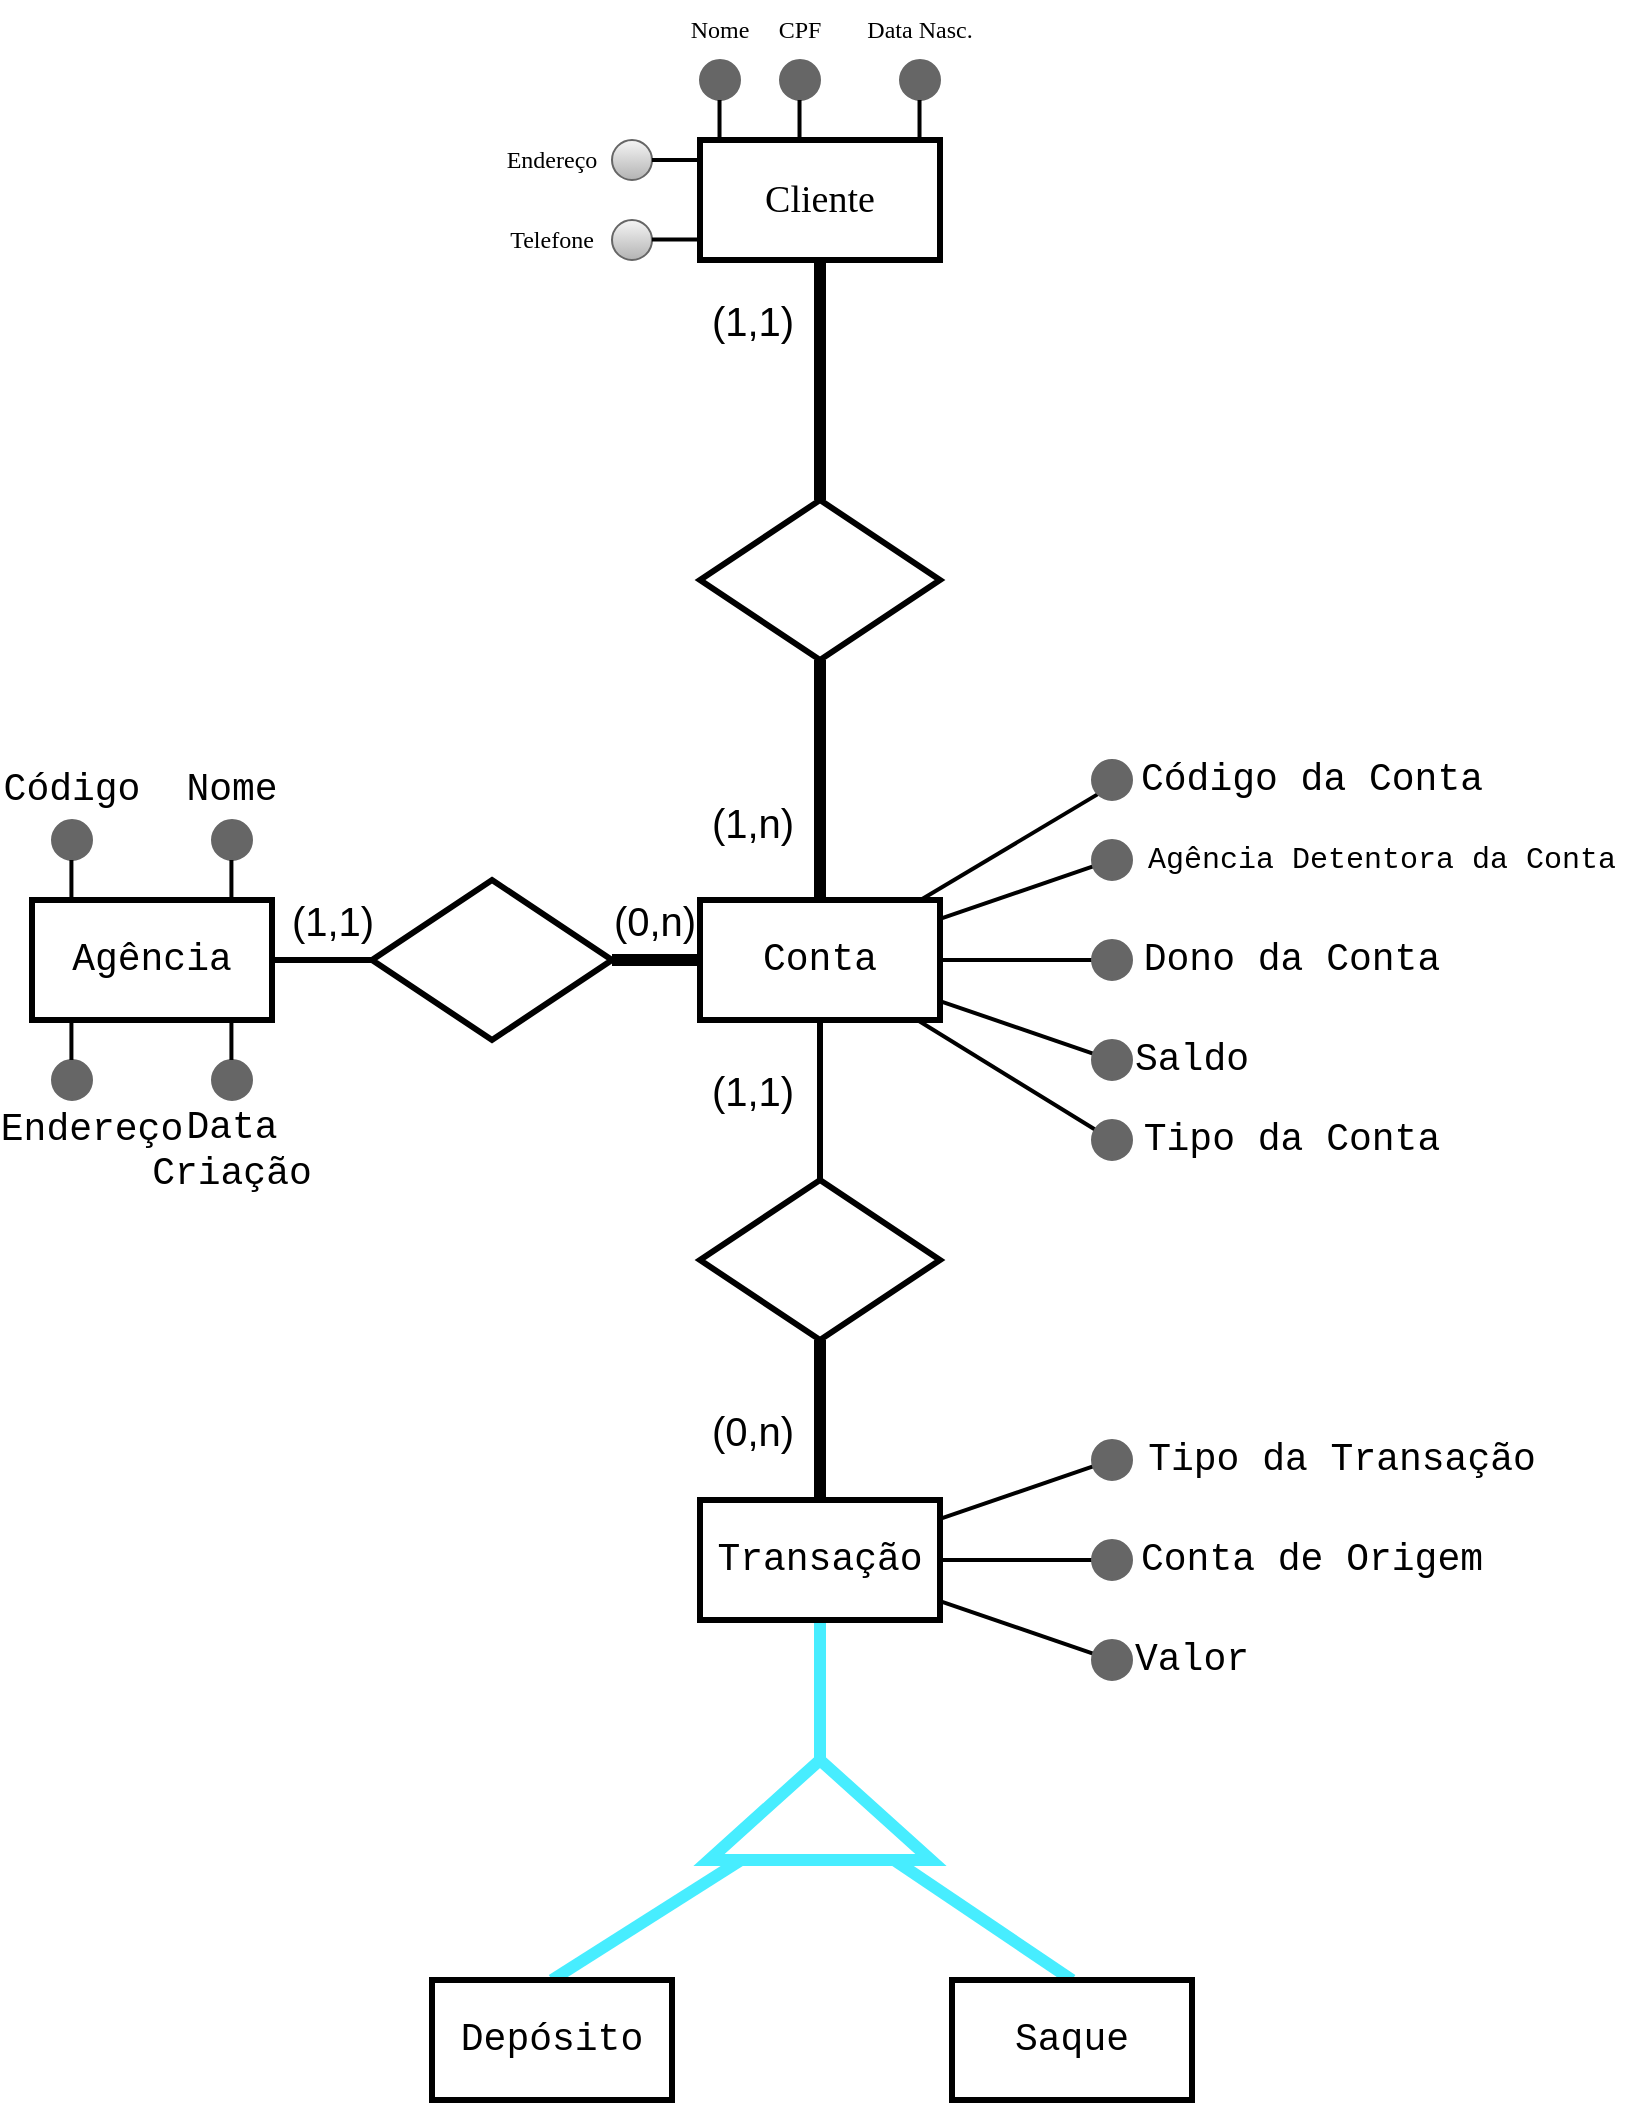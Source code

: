 <mxfile version="20.3.0" type="github">
  <diagram id="C5RBs43oDa-KdzZeNtuy" name="Page-1">
    <mxGraphModel dx="1077" dy="1222" grid="1" gridSize="10" guides="1" tooltips="1" connect="1" arrows="1" fold="1" page="1" pageScale="1" pageWidth="827" pageHeight="1169" math="0" shadow="0">
      <root>
        <mxCell id="WIyWlLk6GJQsqaUBKTNV-0" />
        <mxCell id="WIyWlLk6GJQsqaUBKTNV-1" parent="WIyWlLk6GJQsqaUBKTNV-0" />
        <mxCell id="jCPasw-vf7MsJhfyoigZ-0" value="&lt;font style=&quot;font-size: 19px;&quot;&gt;Cliente&lt;/font&gt;" style="rounded=0;whiteSpace=wrap;html=1;strokeWidth=3;fontSize=19;fontStyle=0;fontFamily=Comic Sans MS;" parent="WIyWlLk6GJQsqaUBKTNV-1" vertex="1">
          <mxGeometry x="354" y="80" width="120" height="60" as="geometry" />
        </mxCell>
        <mxCell id="X40vBO662WpOUM799aez-72" style="edgeStyle=none;rounded=0;orthogonalLoop=1;jettySize=auto;html=1;entryX=1;entryY=0.5;entryDx=0;entryDy=0;strokeColor=#000000;strokeWidth=6;fontSize=20;endArrow=none;endFill=0;" edge="1" parent="WIyWlLk6GJQsqaUBKTNV-1" source="jCPasw-vf7MsJhfyoigZ-1" target="X40vBO662WpOUM799aez-71">
          <mxGeometry relative="1" as="geometry" />
        </mxCell>
        <mxCell id="X40vBO662WpOUM799aez-76" value="(0,n)" style="edgeLabel;html=1;align=center;verticalAlign=middle;resizable=0;points=[];fontSize=20;" vertex="1" connectable="0" parent="X40vBO662WpOUM799aez-72">
          <mxGeometry x="-0.478" y="-1" relative="1" as="geometry">
            <mxPoint x="-12" y="-19" as="offset" />
          </mxGeometry>
        </mxCell>
        <mxCell id="X40vBO662WpOUM799aez-103" style="edgeStyle=none;rounded=0;orthogonalLoop=1;jettySize=auto;html=1;entryX=0;entryY=0.5;entryDx=0;entryDy=0;strokeColor=#000000;strokeWidth=2;fontSize=19;endArrow=none;endFill=0;" edge="1" parent="WIyWlLk6GJQsqaUBKTNV-1" source="jCPasw-vf7MsJhfyoigZ-1" target="X40vBO662WpOUM799aez-97">
          <mxGeometry relative="1" as="geometry" />
        </mxCell>
        <mxCell id="X40vBO662WpOUM799aez-108" style="edgeStyle=none;rounded=0;orthogonalLoop=1;jettySize=auto;html=1;entryX=0;entryY=1;entryDx=0;entryDy=0;strokeColor=#000000;strokeWidth=2;fontSize=19;endArrow=none;endFill=0;" edge="1" parent="WIyWlLk6GJQsqaUBKTNV-1" source="jCPasw-vf7MsJhfyoigZ-1" target="X40vBO662WpOUM799aez-95">
          <mxGeometry relative="1" as="geometry" />
        </mxCell>
        <mxCell id="X40vBO662WpOUM799aez-110" style="edgeStyle=none;rounded=0;orthogonalLoop=1;jettySize=auto;html=1;strokeColor=#000000;strokeWidth=2;fontSize=19;endArrow=none;endFill=0;" edge="1" parent="WIyWlLk6GJQsqaUBKTNV-1" source="jCPasw-vf7MsJhfyoigZ-1" target="X40vBO662WpOUM799aez-99">
          <mxGeometry relative="1" as="geometry" />
        </mxCell>
        <mxCell id="X40vBO662WpOUM799aez-111" style="edgeStyle=none;rounded=0;orthogonalLoop=1;jettySize=auto;html=1;strokeColor=#000000;strokeWidth=2;fontSize=19;endArrow=none;endFill=0;" edge="1" parent="WIyWlLk6GJQsqaUBKTNV-1" source="jCPasw-vf7MsJhfyoigZ-1" target="X40vBO662WpOUM799aez-98">
          <mxGeometry relative="1" as="geometry" />
        </mxCell>
        <mxCell id="X40vBO662WpOUM799aez-112" style="edgeStyle=none;rounded=0;orthogonalLoop=1;jettySize=auto;html=1;strokeColor=#000000;strokeWidth=2;fontSize=19;endArrow=none;endFill=0;" edge="1" parent="WIyWlLk6GJQsqaUBKTNV-1" source="jCPasw-vf7MsJhfyoigZ-1" target="X40vBO662WpOUM799aez-96">
          <mxGeometry relative="1" as="geometry" />
        </mxCell>
        <mxCell id="jCPasw-vf7MsJhfyoigZ-1" value="Conta" style="rounded=0;whiteSpace=wrap;html=1;strokeWidth=3;fontSize=19;fontStyle=0;fontFamily=Courier New;" parent="WIyWlLk6GJQsqaUBKTNV-1" vertex="1">
          <mxGeometry x="354" y="460" width="120" height="60" as="geometry" />
        </mxCell>
        <mxCell id="jCPasw-vf7MsJhfyoigZ-9" value="" style="ellipse;whiteSpace=wrap;html=1;aspect=fixed;fillColor=#666666;fontColor=#333333;strokeColor=#666666;fontFamily=Comic Sans MS;" parent="WIyWlLk6GJQsqaUBKTNV-1" vertex="1">
          <mxGeometry x="354" y="40" width="20" height="20" as="geometry" />
        </mxCell>
        <mxCell id="jCPasw-vf7MsJhfyoigZ-10" value="Nome" style="text;html=1;strokeColor=none;fillColor=none;align=center;verticalAlign=middle;whiteSpace=wrap;rounded=0;fontFamily=Comic Sans MS;" parent="WIyWlLk6GJQsqaUBKTNV-1" vertex="1">
          <mxGeometry x="334" y="10" width="60" height="30" as="geometry" />
        </mxCell>
        <mxCell id="jCPasw-vf7MsJhfyoigZ-19" value="" style="ellipse;whiteSpace=wrap;html=1;aspect=fixed;fillColor=#666666;fontColor=#333333;strokeColor=#666666;fontFamily=Comic Sans MS;" parent="WIyWlLk6GJQsqaUBKTNV-1" vertex="1">
          <mxGeometry x="394" y="40" width="20" height="20" as="geometry" />
        </mxCell>
        <mxCell id="jCPasw-vf7MsJhfyoigZ-20" value="CPF" style="text;html=1;strokeColor=none;fillColor=none;align=center;verticalAlign=middle;whiteSpace=wrap;rounded=0;fontFamily=Comic Sans MS;" parent="WIyWlLk6GJQsqaUBKTNV-1" vertex="1">
          <mxGeometry x="374" y="10" width="60" height="30" as="geometry" />
        </mxCell>
        <mxCell id="jCPasw-vf7MsJhfyoigZ-26" value="" style="ellipse;whiteSpace=wrap;html=1;aspect=fixed;fillColor=#666666;fontColor=#333333;strokeColor=#666666;fontFamily=Comic Sans MS;" parent="WIyWlLk6GJQsqaUBKTNV-1" vertex="1">
          <mxGeometry x="454" y="40" width="20" height="20" as="geometry" />
        </mxCell>
        <mxCell id="jCPasw-vf7MsJhfyoigZ-27" value="Data Nasc." style="text;html=1;strokeColor=none;fillColor=none;align=center;verticalAlign=middle;whiteSpace=wrap;rounded=0;fontFamily=Comic Sans MS;" parent="WIyWlLk6GJQsqaUBKTNV-1" vertex="1">
          <mxGeometry x="429" y="10" width="70" height="30" as="geometry" />
        </mxCell>
        <mxCell id="jCPasw-vf7MsJhfyoigZ-29" value="" style="ellipse;whiteSpace=wrap;html=1;aspect=fixed;fillColor=#f5f5f5;strokeColor=#666666;gradientColor=#b3b3b3;fontFamily=Comic Sans MS;" parent="WIyWlLk6GJQsqaUBKTNV-1" vertex="1">
          <mxGeometry x="310" y="80" width="20" height="20" as="geometry" />
        </mxCell>
        <mxCell id="jCPasw-vf7MsJhfyoigZ-33" value="" style="ellipse;whiteSpace=wrap;html=1;aspect=fixed;fillColor=#f5f5f5;strokeColor=#666666;gradientColor=#b3b3b3;fontFamily=Comic Sans MS;" parent="WIyWlLk6GJQsqaUBKTNV-1" vertex="1">
          <mxGeometry x="310" y="120" width="20" height="20" as="geometry" />
        </mxCell>
        <mxCell id="jCPasw-vf7MsJhfyoigZ-34" value="Telefone" style="text;html=1;strokeColor=none;fillColor=none;align=center;verticalAlign=middle;whiteSpace=wrap;rounded=0;fontFamily=Comic Sans MS;" parent="WIyWlLk6GJQsqaUBKTNV-1" vertex="1">
          <mxGeometry x="250" y="115" width="60" height="30" as="geometry" />
        </mxCell>
        <mxCell id="jCPasw-vf7MsJhfyoigZ-35" value="Endereço" style="text;html=1;strokeColor=none;fillColor=none;align=center;verticalAlign=middle;whiteSpace=wrap;rounded=0;fontFamily=Comic Sans MS;" parent="WIyWlLk6GJQsqaUBKTNV-1" vertex="1">
          <mxGeometry x="250" y="75" width="60" height="30" as="geometry" />
        </mxCell>
        <mxCell id="X40vBO662WpOUM799aez-31" style="edgeStyle=orthogonalEdgeStyle;rounded=0;orthogonalLoop=1;jettySize=auto;html=1;strokeWidth=6;fontSize=20;endArrow=none;endFill=0;entryX=0.5;entryY=0;entryDx=0;entryDy=0;" edge="1" parent="WIyWlLk6GJQsqaUBKTNV-1" source="jCPasw-vf7MsJhfyoigZ-36" target="jCPasw-vf7MsJhfyoigZ-1">
          <mxGeometry relative="1" as="geometry">
            <mxPoint x="420" y="420" as="targetPoint" />
          </mxGeometry>
        </mxCell>
        <mxCell id="X40vBO662WpOUM799aez-32" value="(1,n)" style="edgeLabel;html=1;align=center;verticalAlign=middle;resizable=0;points=[];fontSize=20;" vertex="1" connectable="0" parent="X40vBO662WpOUM799aez-31">
          <mxGeometry x="0.741" y="-1" relative="1" as="geometry">
            <mxPoint x="-33" y="-24" as="offset" />
          </mxGeometry>
        </mxCell>
        <mxCell id="X40vBO662WpOUM799aez-51" style="edgeStyle=none;rounded=0;orthogonalLoop=1;jettySize=auto;html=1;entryX=0.5;entryY=1;entryDx=0;entryDy=0;strokeColor=#000000;strokeWidth=6;fontSize=20;endArrow=none;endFill=0;" edge="1" parent="WIyWlLk6GJQsqaUBKTNV-1" source="jCPasw-vf7MsJhfyoigZ-36" target="jCPasw-vf7MsJhfyoigZ-0">
          <mxGeometry relative="1" as="geometry" />
        </mxCell>
        <mxCell id="X40vBO662WpOUM799aez-52" value="(1,1)" style="edgeLabel;html=1;align=center;verticalAlign=middle;resizable=0;points=[];fontSize=20;" vertex="1" connectable="0" parent="X40vBO662WpOUM799aez-51">
          <mxGeometry x="0.483" y="1" relative="1" as="geometry">
            <mxPoint x="-33" y="-1" as="offset" />
          </mxGeometry>
        </mxCell>
        <mxCell id="jCPasw-vf7MsJhfyoigZ-36" value="" style="rhombus;whiteSpace=wrap;html=1;fontSize=20;strokeWidth=3;" parent="WIyWlLk6GJQsqaUBKTNV-1" vertex="1">
          <mxGeometry x="354" y="260" width="120" height="80" as="geometry" />
        </mxCell>
        <mxCell id="X40vBO662WpOUM799aez-43" style="edgeStyle=none;rounded=0;orthogonalLoop=1;jettySize=auto;html=1;entryX=0.5;entryY=0;entryDx=0;entryDy=0;strokeColor=#47EDFF;strokeWidth=6;fontSize=20;endArrow=none;endFill=0;" edge="1" parent="WIyWlLk6GJQsqaUBKTNV-1" source="X40vBO662WpOUM799aez-33" target="X40vBO662WpOUM799aez-37">
          <mxGeometry relative="1" as="geometry" />
        </mxCell>
        <mxCell id="X40vBO662WpOUM799aez-45" style="edgeStyle=none;rounded=0;orthogonalLoop=1;jettySize=auto;html=1;entryX=0.5;entryY=0;entryDx=0;entryDy=0;strokeColor=#47EDFF;strokeWidth=6;fontSize=20;endArrow=none;endFill=0;" edge="1" parent="WIyWlLk6GJQsqaUBKTNV-1" source="X40vBO662WpOUM799aez-33" target="X40vBO662WpOUM799aez-35">
          <mxGeometry relative="1" as="geometry" />
        </mxCell>
        <mxCell id="X40vBO662WpOUM799aez-46" style="edgeStyle=none;rounded=0;orthogonalLoop=1;jettySize=auto;html=1;entryX=0.5;entryY=1;entryDx=0;entryDy=0;strokeColor=#47EDFF;strokeWidth=6;fontSize=20;endArrow=none;endFill=0;" edge="1" parent="WIyWlLk6GJQsqaUBKTNV-1" source="X40vBO662WpOUM799aez-33" target="X40vBO662WpOUM799aez-41">
          <mxGeometry relative="1" as="geometry" />
        </mxCell>
        <mxCell id="X40vBO662WpOUM799aez-33" value="" style="triangle;whiteSpace=wrap;html=1;fontSize=20;direction=north;strokeColor=#47EDFF;strokeWidth=6;" vertex="1" parent="WIyWlLk6GJQsqaUBKTNV-1">
          <mxGeometry x="358.5" y="890" width="111" height="50" as="geometry" />
        </mxCell>
        <mxCell id="X40vBO662WpOUM799aez-35" value="Depósito" style="rounded=0;whiteSpace=wrap;html=1;strokeColor=#000000;strokeWidth=3;fontSize=19;fontStyle=0;fontFamily=Courier New;" vertex="1" parent="WIyWlLk6GJQsqaUBKTNV-1">
          <mxGeometry x="220" y="1000" width="120" height="60" as="geometry" />
        </mxCell>
        <mxCell id="X40vBO662WpOUM799aez-37" value="Saque" style="rounded=0;whiteSpace=wrap;html=1;strokeColor=#000000;strokeWidth=3;fontSize=19;fontStyle=0;fontFamily=Courier New;" vertex="1" parent="WIyWlLk6GJQsqaUBKTNV-1">
          <mxGeometry x="480" y="1000" width="120" height="60" as="geometry" />
        </mxCell>
        <mxCell id="X40vBO662WpOUM799aez-121" value="" style="edgeStyle=none;rounded=0;orthogonalLoop=1;jettySize=auto;html=1;strokeColor=#000000;strokeWidth=2;fontSize=19;endArrow=none;endFill=0;" edge="1" parent="WIyWlLk6GJQsqaUBKTNV-1" source="X40vBO662WpOUM799aez-41" target="X40vBO662WpOUM799aez-118">
          <mxGeometry relative="1" as="geometry" />
        </mxCell>
        <mxCell id="X40vBO662WpOUM799aez-122" style="edgeStyle=none;rounded=0;orthogonalLoop=1;jettySize=auto;html=1;strokeColor=#000000;strokeWidth=2;fontSize=19;endArrow=none;endFill=0;" edge="1" parent="WIyWlLk6GJQsqaUBKTNV-1" source="X40vBO662WpOUM799aez-41" target="X40vBO662WpOUM799aez-119">
          <mxGeometry relative="1" as="geometry" />
        </mxCell>
        <mxCell id="X40vBO662WpOUM799aez-123" style="edgeStyle=none;rounded=0;orthogonalLoop=1;jettySize=auto;html=1;strokeColor=#000000;strokeWidth=2;fontSize=19;endArrow=none;endFill=0;" edge="1" parent="WIyWlLk6GJQsqaUBKTNV-1" source="X40vBO662WpOUM799aez-41" target="X40vBO662WpOUM799aez-120">
          <mxGeometry relative="1" as="geometry" />
        </mxCell>
        <mxCell id="X40vBO662WpOUM799aez-41" value="Transação" style="rounded=0;whiteSpace=wrap;html=1;strokeColor=#000000;strokeWidth=3;fontSize=19;fontStyle=0;fontFamily=Courier New;" vertex="1" parent="WIyWlLk6GJQsqaUBKTNV-1">
          <mxGeometry x="354" y="760" width="120" height="60" as="geometry" />
        </mxCell>
        <mxCell id="X40vBO662WpOUM799aez-68" style="edgeStyle=none;rounded=0;orthogonalLoop=1;jettySize=auto;html=1;entryX=0.5;entryY=1;entryDx=0;entryDy=0;strokeColor=#000000;strokeWidth=3;fontSize=20;endArrow=none;endFill=0;" edge="1" parent="WIyWlLk6GJQsqaUBKTNV-1" source="X40vBO662WpOUM799aez-48" target="jCPasw-vf7MsJhfyoigZ-1">
          <mxGeometry relative="1" as="geometry" />
        </mxCell>
        <mxCell id="X40vBO662WpOUM799aez-79" value="(1,1)" style="edgeLabel;html=1;align=center;verticalAlign=middle;resizable=0;points=[];fontSize=20;" vertex="1" connectable="0" parent="X40vBO662WpOUM799aez-68">
          <mxGeometry x="0.545" y="2" relative="1" as="geometry">
            <mxPoint x="-32" y="17" as="offset" />
          </mxGeometry>
        </mxCell>
        <mxCell id="X40vBO662WpOUM799aez-69" style="edgeStyle=none;rounded=0;orthogonalLoop=1;jettySize=auto;html=1;entryX=0.5;entryY=0;entryDx=0;entryDy=0;strokeColor=#000000;strokeWidth=6;fontSize=20;endArrow=none;endFill=0;" edge="1" parent="WIyWlLk6GJQsqaUBKTNV-1" source="X40vBO662WpOUM799aez-48" target="X40vBO662WpOUM799aez-41">
          <mxGeometry relative="1" as="geometry" />
        </mxCell>
        <mxCell id="X40vBO662WpOUM799aez-78" value="(0,n)" style="edgeLabel;html=1;align=center;verticalAlign=middle;resizable=0;points=[];fontSize=20;" vertex="1" connectable="0" parent="X40vBO662WpOUM799aez-69">
          <mxGeometry x="0.645" y="-2" relative="1" as="geometry">
            <mxPoint x="-32" y="-21" as="offset" />
          </mxGeometry>
        </mxCell>
        <mxCell id="X40vBO662WpOUM799aez-48" value="" style="rhombus;whiteSpace=wrap;html=1;strokeColor=#000000;strokeWidth=3;fontSize=20;" vertex="1" parent="WIyWlLk6GJQsqaUBKTNV-1">
          <mxGeometry x="354" y="600" width="120" height="80" as="geometry" />
        </mxCell>
        <mxCell id="X40vBO662WpOUM799aez-57" value="" style="endArrow=none;html=1;rounded=0;strokeColor=#000000;strokeWidth=2;fontSize=20;fontFamily=Comic Sans MS;" edge="1" parent="WIyWlLk6GJQsqaUBKTNV-1">
          <mxGeometry width="50" height="50" relative="1" as="geometry">
            <mxPoint x="463.76" y="80" as="sourcePoint" />
            <mxPoint x="463.76" y="60" as="targetPoint" />
          </mxGeometry>
        </mxCell>
        <mxCell id="X40vBO662WpOUM799aez-58" value="" style="endArrow=none;html=1;rounded=0;strokeColor=#000000;strokeWidth=2;fontSize=20;fontFamily=Comic Sans MS;" edge="1" parent="WIyWlLk6GJQsqaUBKTNV-1">
          <mxGeometry width="50" height="50" relative="1" as="geometry">
            <mxPoint x="403.76" y="80" as="sourcePoint" />
            <mxPoint x="403.76" y="60" as="targetPoint" />
          </mxGeometry>
        </mxCell>
        <mxCell id="X40vBO662WpOUM799aez-59" value="" style="endArrow=none;html=1;rounded=0;strokeColor=#000000;strokeWidth=2;fontSize=20;fontFamily=Comic Sans MS;" edge="1" parent="WIyWlLk6GJQsqaUBKTNV-1">
          <mxGeometry width="50" height="50" relative="1" as="geometry">
            <mxPoint x="363.76" y="80" as="sourcePoint" />
            <mxPoint x="363.76" y="60" as="targetPoint" />
          </mxGeometry>
        </mxCell>
        <mxCell id="X40vBO662WpOUM799aez-66" value="" style="endArrow=none;html=1;rounded=0;strokeColor=#000000;strokeWidth=2;fontSize=20;exitX=1;exitY=0.5;exitDx=0;exitDy=0;fontFamily=Comic Sans MS;" edge="1" parent="WIyWlLk6GJQsqaUBKTNV-1" source="jCPasw-vf7MsJhfyoigZ-29">
          <mxGeometry width="50" height="50" relative="1" as="geometry">
            <mxPoint x="334" y="90" as="sourcePoint" />
            <mxPoint x="354" y="90" as="targetPoint" />
          </mxGeometry>
        </mxCell>
        <mxCell id="X40vBO662WpOUM799aez-67" value="" style="endArrow=none;html=1;rounded=0;strokeColor=#000000;strokeWidth=2;fontSize=20;exitX=1;exitY=0.5;exitDx=0;exitDy=0;fontFamily=Comic Sans MS;" edge="1" parent="WIyWlLk6GJQsqaUBKTNV-1">
          <mxGeometry width="50" height="50" relative="1" as="geometry">
            <mxPoint x="330" y="129.8" as="sourcePoint" />
            <mxPoint x="354" y="129.8" as="targetPoint" />
          </mxGeometry>
        </mxCell>
        <mxCell id="X40vBO662WpOUM799aez-70" value="Agência" style="rounded=0;whiteSpace=wrap;html=1;strokeColor=#000000;strokeWidth=3;fontSize=19;fontStyle=0;fontFamily=Courier New;" vertex="1" parent="WIyWlLk6GJQsqaUBKTNV-1">
          <mxGeometry x="20" y="460" width="120" height="60" as="geometry" />
        </mxCell>
        <mxCell id="X40vBO662WpOUM799aez-74" value="" style="edgeStyle=none;rounded=0;orthogonalLoop=1;jettySize=auto;html=1;strokeColor=#000000;strokeWidth=3;fontSize=20;endArrow=none;endFill=0;entryX=1;entryY=0.5;entryDx=0;entryDy=0;" edge="1" parent="WIyWlLk6GJQsqaUBKTNV-1" source="X40vBO662WpOUM799aez-71" target="X40vBO662WpOUM799aez-70">
          <mxGeometry relative="1" as="geometry">
            <mxPoint x="150" y="490" as="targetPoint" />
          </mxGeometry>
        </mxCell>
        <mxCell id="X40vBO662WpOUM799aez-75" value="(1,1)" style="edgeLabel;html=1;align=center;verticalAlign=middle;resizable=0;points=[];fontSize=20;" vertex="1" connectable="0" parent="X40vBO662WpOUM799aez-74">
          <mxGeometry x="0.568" relative="1" as="geometry">
            <mxPoint x="19" y="-20" as="offset" />
          </mxGeometry>
        </mxCell>
        <mxCell id="X40vBO662WpOUM799aez-71" value="" style="rhombus;whiteSpace=wrap;html=1;fontSize=20;strokeWidth=3;" vertex="1" parent="WIyWlLk6GJQsqaUBKTNV-1">
          <mxGeometry x="190" y="450" width="120" height="80" as="geometry" />
        </mxCell>
        <mxCell id="X40vBO662WpOUM799aez-80" value="" style="ellipse;whiteSpace=wrap;html=1;aspect=fixed;fillColor=#666666;fontColor=#333333;strokeColor=#666666;fontFamily=Courier New;" vertex="1" parent="WIyWlLk6GJQsqaUBKTNV-1">
          <mxGeometry x="30" y="420" width="20" height="20" as="geometry" />
        </mxCell>
        <mxCell id="X40vBO662WpOUM799aez-81" value="" style="ellipse;whiteSpace=wrap;html=1;aspect=fixed;fillColor=#666666;fontColor=#333333;strokeColor=#666666;fontFamily=Courier New;" vertex="1" parent="WIyWlLk6GJQsqaUBKTNV-1">
          <mxGeometry x="110" y="420" width="20" height="20" as="geometry" />
        </mxCell>
        <mxCell id="X40vBO662WpOUM799aez-82" value="" style="ellipse;whiteSpace=wrap;html=1;aspect=fixed;fillColor=#666666;fontColor=#333333;strokeColor=#666666;fontFamily=Courier New;" vertex="1" parent="WIyWlLk6GJQsqaUBKTNV-1">
          <mxGeometry x="110" y="540" width="20" height="20" as="geometry" />
        </mxCell>
        <mxCell id="X40vBO662WpOUM799aez-83" value="" style="ellipse;whiteSpace=wrap;html=1;aspect=fixed;fillColor=#666666;fontColor=#333333;strokeColor=#666666;fontFamily=Courier New;" vertex="1" parent="WIyWlLk6GJQsqaUBKTNV-1">
          <mxGeometry x="30" y="540" width="20" height="20" as="geometry" />
        </mxCell>
        <mxCell id="X40vBO662WpOUM799aez-86" value="" style="endArrow=none;html=1;rounded=0;strokeColor=#000000;strokeWidth=2;fontSize=20;fontFamily=Courier New;" edge="1" parent="WIyWlLk6GJQsqaUBKTNV-1">
          <mxGeometry width="50" height="50" relative="1" as="geometry">
            <mxPoint x="39.71" y="460" as="sourcePoint" />
            <mxPoint x="39.71" y="440" as="targetPoint" />
          </mxGeometry>
        </mxCell>
        <mxCell id="X40vBO662WpOUM799aez-87" value="" style="endArrow=none;html=1;rounded=0;strokeColor=#000000;strokeWidth=2;fontSize=20;fontFamily=Courier New;" edge="1" parent="WIyWlLk6GJQsqaUBKTNV-1">
          <mxGeometry width="50" height="50" relative="1" as="geometry">
            <mxPoint x="39.71" y="540" as="sourcePoint" />
            <mxPoint x="39.71" y="520" as="targetPoint" />
          </mxGeometry>
        </mxCell>
        <mxCell id="X40vBO662WpOUM799aez-88" value="" style="endArrow=none;html=1;rounded=0;strokeColor=#000000;strokeWidth=2;fontSize=20;fontFamily=Courier New;" edge="1" parent="WIyWlLk6GJQsqaUBKTNV-1">
          <mxGeometry width="50" height="50" relative="1" as="geometry">
            <mxPoint x="119.71" y="540" as="sourcePoint" />
            <mxPoint x="119.71" y="520" as="targetPoint" />
          </mxGeometry>
        </mxCell>
        <mxCell id="X40vBO662WpOUM799aez-89" value="" style="endArrow=none;html=1;rounded=0;strokeColor=#000000;strokeWidth=2;fontSize=20;fontFamily=Courier New;" edge="1" parent="WIyWlLk6GJQsqaUBKTNV-1">
          <mxGeometry width="50" height="50" relative="1" as="geometry">
            <mxPoint x="119.71" y="460" as="sourcePoint" />
            <mxPoint x="119.71" y="440" as="targetPoint" />
          </mxGeometry>
        </mxCell>
        <mxCell id="X40vBO662WpOUM799aez-90" value="Código" style="text;html=1;strokeColor=none;fillColor=none;align=center;verticalAlign=middle;whiteSpace=wrap;rounded=0;strokeWidth=2;fontSize=19;fontFamily=Courier New;" vertex="1" parent="WIyWlLk6GJQsqaUBKTNV-1">
          <mxGeometry x="10" y="390" width="60" height="30" as="geometry" />
        </mxCell>
        <mxCell id="X40vBO662WpOUM799aez-91" value="Nome" style="text;html=1;strokeColor=none;fillColor=none;align=center;verticalAlign=middle;whiteSpace=wrap;rounded=0;strokeWidth=2;fontSize=19;fontFamily=Courier New;" vertex="1" parent="WIyWlLk6GJQsqaUBKTNV-1">
          <mxGeometry x="90" y="390" width="60" height="30" as="geometry" />
        </mxCell>
        <mxCell id="X40vBO662WpOUM799aez-92" value="Endereço" style="text;html=1;strokeColor=none;fillColor=none;align=center;verticalAlign=middle;whiteSpace=wrap;rounded=0;strokeWidth=2;fontSize=19;fontFamily=Courier New;" vertex="1" parent="WIyWlLk6GJQsqaUBKTNV-1">
          <mxGeometry x="30" y="560" width="40" height="30" as="geometry" />
        </mxCell>
        <mxCell id="X40vBO662WpOUM799aez-93" value="Data Criação" style="text;html=1;strokeColor=none;fillColor=none;align=center;verticalAlign=middle;whiteSpace=wrap;rounded=0;strokeWidth=2;fontSize=19;fontFamily=Courier New;" vertex="1" parent="WIyWlLk6GJQsqaUBKTNV-1">
          <mxGeometry x="65" y="570" width="110" height="30" as="geometry" />
        </mxCell>
        <mxCell id="X40vBO662WpOUM799aez-95" value="" style="ellipse;whiteSpace=wrap;html=1;aspect=fixed;fillColor=#666666;fontColor=#333333;strokeColor=#666666;fontFamily=Courier New;" vertex="1" parent="WIyWlLk6GJQsqaUBKTNV-1">
          <mxGeometry x="550" y="390" width="20" height="20" as="geometry" />
        </mxCell>
        <mxCell id="X40vBO662WpOUM799aez-96" value="" style="ellipse;whiteSpace=wrap;html=1;aspect=fixed;fillColor=#666666;fontColor=#333333;strokeColor=#666666;fontFamily=Courier New;" vertex="1" parent="WIyWlLk6GJQsqaUBKTNV-1">
          <mxGeometry x="550" y="430" width="20" height="20" as="geometry" />
        </mxCell>
        <mxCell id="X40vBO662WpOUM799aez-97" value="" style="ellipse;whiteSpace=wrap;html=1;aspect=fixed;fillColor=#666666;fontColor=#333333;strokeColor=#666666;fontFamily=Courier New;" vertex="1" parent="WIyWlLk6GJQsqaUBKTNV-1">
          <mxGeometry x="550" y="480" width="20" height="20" as="geometry" />
        </mxCell>
        <mxCell id="X40vBO662WpOUM799aez-98" value="" style="ellipse;whiteSpace=wrap;html=1;aspect=fixed;fillColor=#666666;fontColor=#333333;strokeColor=#666666;fontFamily=Courier New;" vertex="1" parent="WIyWlLk6GJQsqaUBKTNV-1">
          <mxGeometry x="550" y="530" width="20" height="20" as="geometry" />
        </mxCell>
        <mxCell id="X40vBO662WpOUM799aez-99" value="" style="ellipse;whiteSpace=wrap;html=1;aspect=fixed;fillColor=#666666;fontColor=#333333;strokeColor=#666666;fontFamily=Courier New;" vertex="1" parent="WIyWlLk6GJQsqaUBKTNV-1">
          <mxGeometry x="550" y="570" width="20" height="20" as="geometry" />
        </mxCell>
        <mxCell id="X40vBO662WpOUM799aez-113" value="Código da Conta" style="text;html=1;strokeColor=none;fillColor=none;align=center;verticalAlign=middle;whiteSpace=wrap;rounded=0;strokeWidth=2;fontSize=19;fontFamily=Courier New;" vertex="1" parent="WIyWlLk6GJQsqaUBKTNV-1">
          <mxGeometry x="570" y="385" width="180" height="30" as="geometry" />
        </mxCell>
        <mxCell id="X40vBO662WpOUM799aez-114" value="Agência Detentora da Conta" style="text;html=1;strokeColor=none;fillColor=none;align=center;verticalAlign=middle;whiteSpace=wrap;rounded=0;strokeWidth=2;fontSize=15;fontFamily=Courier New;" vertex="1" parent="WIyWlLk6GJQsqaUBKTNV-1">
          <mxGeometry x="570" y="425" width="250" height="30" as="geometry" />
        </mxCell>
        <mxCell id="X40vBO662WpOUM799aez-115" value="Dono da Conta" style="text;html=1;strokeColor=none;fillColor=none;align=center;verticalAlign=middle;whiteSpace=wrap;rounded=0;strokeWidth=2;fontSize=19;fontFamily=Courier New;" vertex="1" parent="WIyWlLk6GJQsqaUBKTNV-1">
          <mxGeometry x="570" y="475" width="160" height="30" as="geometry" />
        </mxCell>
        <mxCell id="X40vBO662WpOUM799aez-116" value="Saldo" style="text;html=1;strokeColor=none;fillColor=none;align=center;verticalAlign=middle;whiteSpace=wrap;rounded=0;strokeWidth=2;fontSize=19;fontFamily=Courier New;" vertex="1" parent="WIyWlLk6GJQsqaUBKTNV-1">
          <mxGeometry x="570" y="525" width="60" height="30" as="geometry" />
        </mxCell>
        <mxCell id="X40vBO662WpOUM799aez-117" value="Tipo da Conta" style="text;html=1;strokeColor=none;fillColor=none;align=center;verticalAlign=middle;whiteSpace=wrap;rounded=0;strokeWidth=2;fontSize=19;fontFamily=Courier New;" vertex="1" parent="WIyWlLk6GJQsqaUBKTNV-1">
          <mxGeometry x="570" y="565" width="160" height="30" as="geometry" />
        </mxCell>
        <mxCell id="X40vBO662WpOUM799aez-118" value="" style="ellipse;whiteSpace=wrap;html=1;aspect=fixed;fillColor=#666666;fontColor=#333333;strokeColor=#666666;fontFamily=Courier New;" vertex="1" parent="WIyWlLk6GJQsqaUBKTNV-1">
          <mxGeometry x="550" y="780" width="20" height="20" as="geometry" />
        </mxCell>
        <mxCell id="X40vBO662WpOUM799aez-119" value="" style="ellipse;whiteSpace=wrap;html=1;aspect=fixed;fillColor=#666666;fontColor=#333333;strokeColor=#666666;fontFamily=Courier New;" vertex="1" parent="WIyWlLk6GJQsqaUBKTNV-1">
          <mxGeometry x="550" y="730" width="20" height="20" as="geometry" />
        </mxCell>
        <mxCell id="X40vBO662WpOUM799aez-120" value="" style="ellipse;whiteSpace=wrap;html=1;aspect=fixed;fillColor=#666666;fontColor=#333333;strokeColor=#666666;fontFamily=Courier New;" vertex="1" parent="WIyWlLk6GJQsqaUBKTNV-1">
          <mxGeometry x="550" y="830" width="20" height="20" as="geometry" />
        </mxCell>
        <mxCell id="X40vBO662WpOUM799aez-124" value="Conta de Origem" style="text;html=1;strokeColor=none;fillColor=none;align=center;verticalAlign=middle;whiteSpace=wrap;rounded=0;strokeWidth=2;fontSize=19;fontFamily=Courier New;" vertex="1" parent="WIyWlLk6GJQsqaUBKTNV-1">
          <mxGeometry x="570" y="775" width="180" height="30" as="geometry" />
        </mxCell>
        <mxCell id="X40vBO662WpOUM799aez-125" value="Tipo da Transação" style="text;html=1;strokeColor=none;fillColor=none;align=center;verticalAlign=middle;whiteSpace=wrap;rounded=0;strokeWidth=2;fontSize=19;fontFamily=Courier New;" vertex="1" parent="WIyWlLk6GJQsqaUBKTNV-1">
          <mxGeometry x="570" y="725" width="210" height="30" as="geometry" />
        </mxCell>
        <mxCell id="X40vBO662WpOUM799aez-126" value="Valor" style="text;html=1;strokeColor=none;fillColor=none;align=center;verticalAlign=middle;whiteSpace=wrap;rounded=0;strokeWidth=2;fontSize=19;fontFamily=Courier New;" vertex="1" parent="WIyWlLk6GJQsqaUBKTNV-1">
          <mxGeometry x="570" y="825" width="60" height="30" as="geometry" />
        </mxCell>
      </root>
    </mxGraphModel>
  </diagram>
</mxfile>
